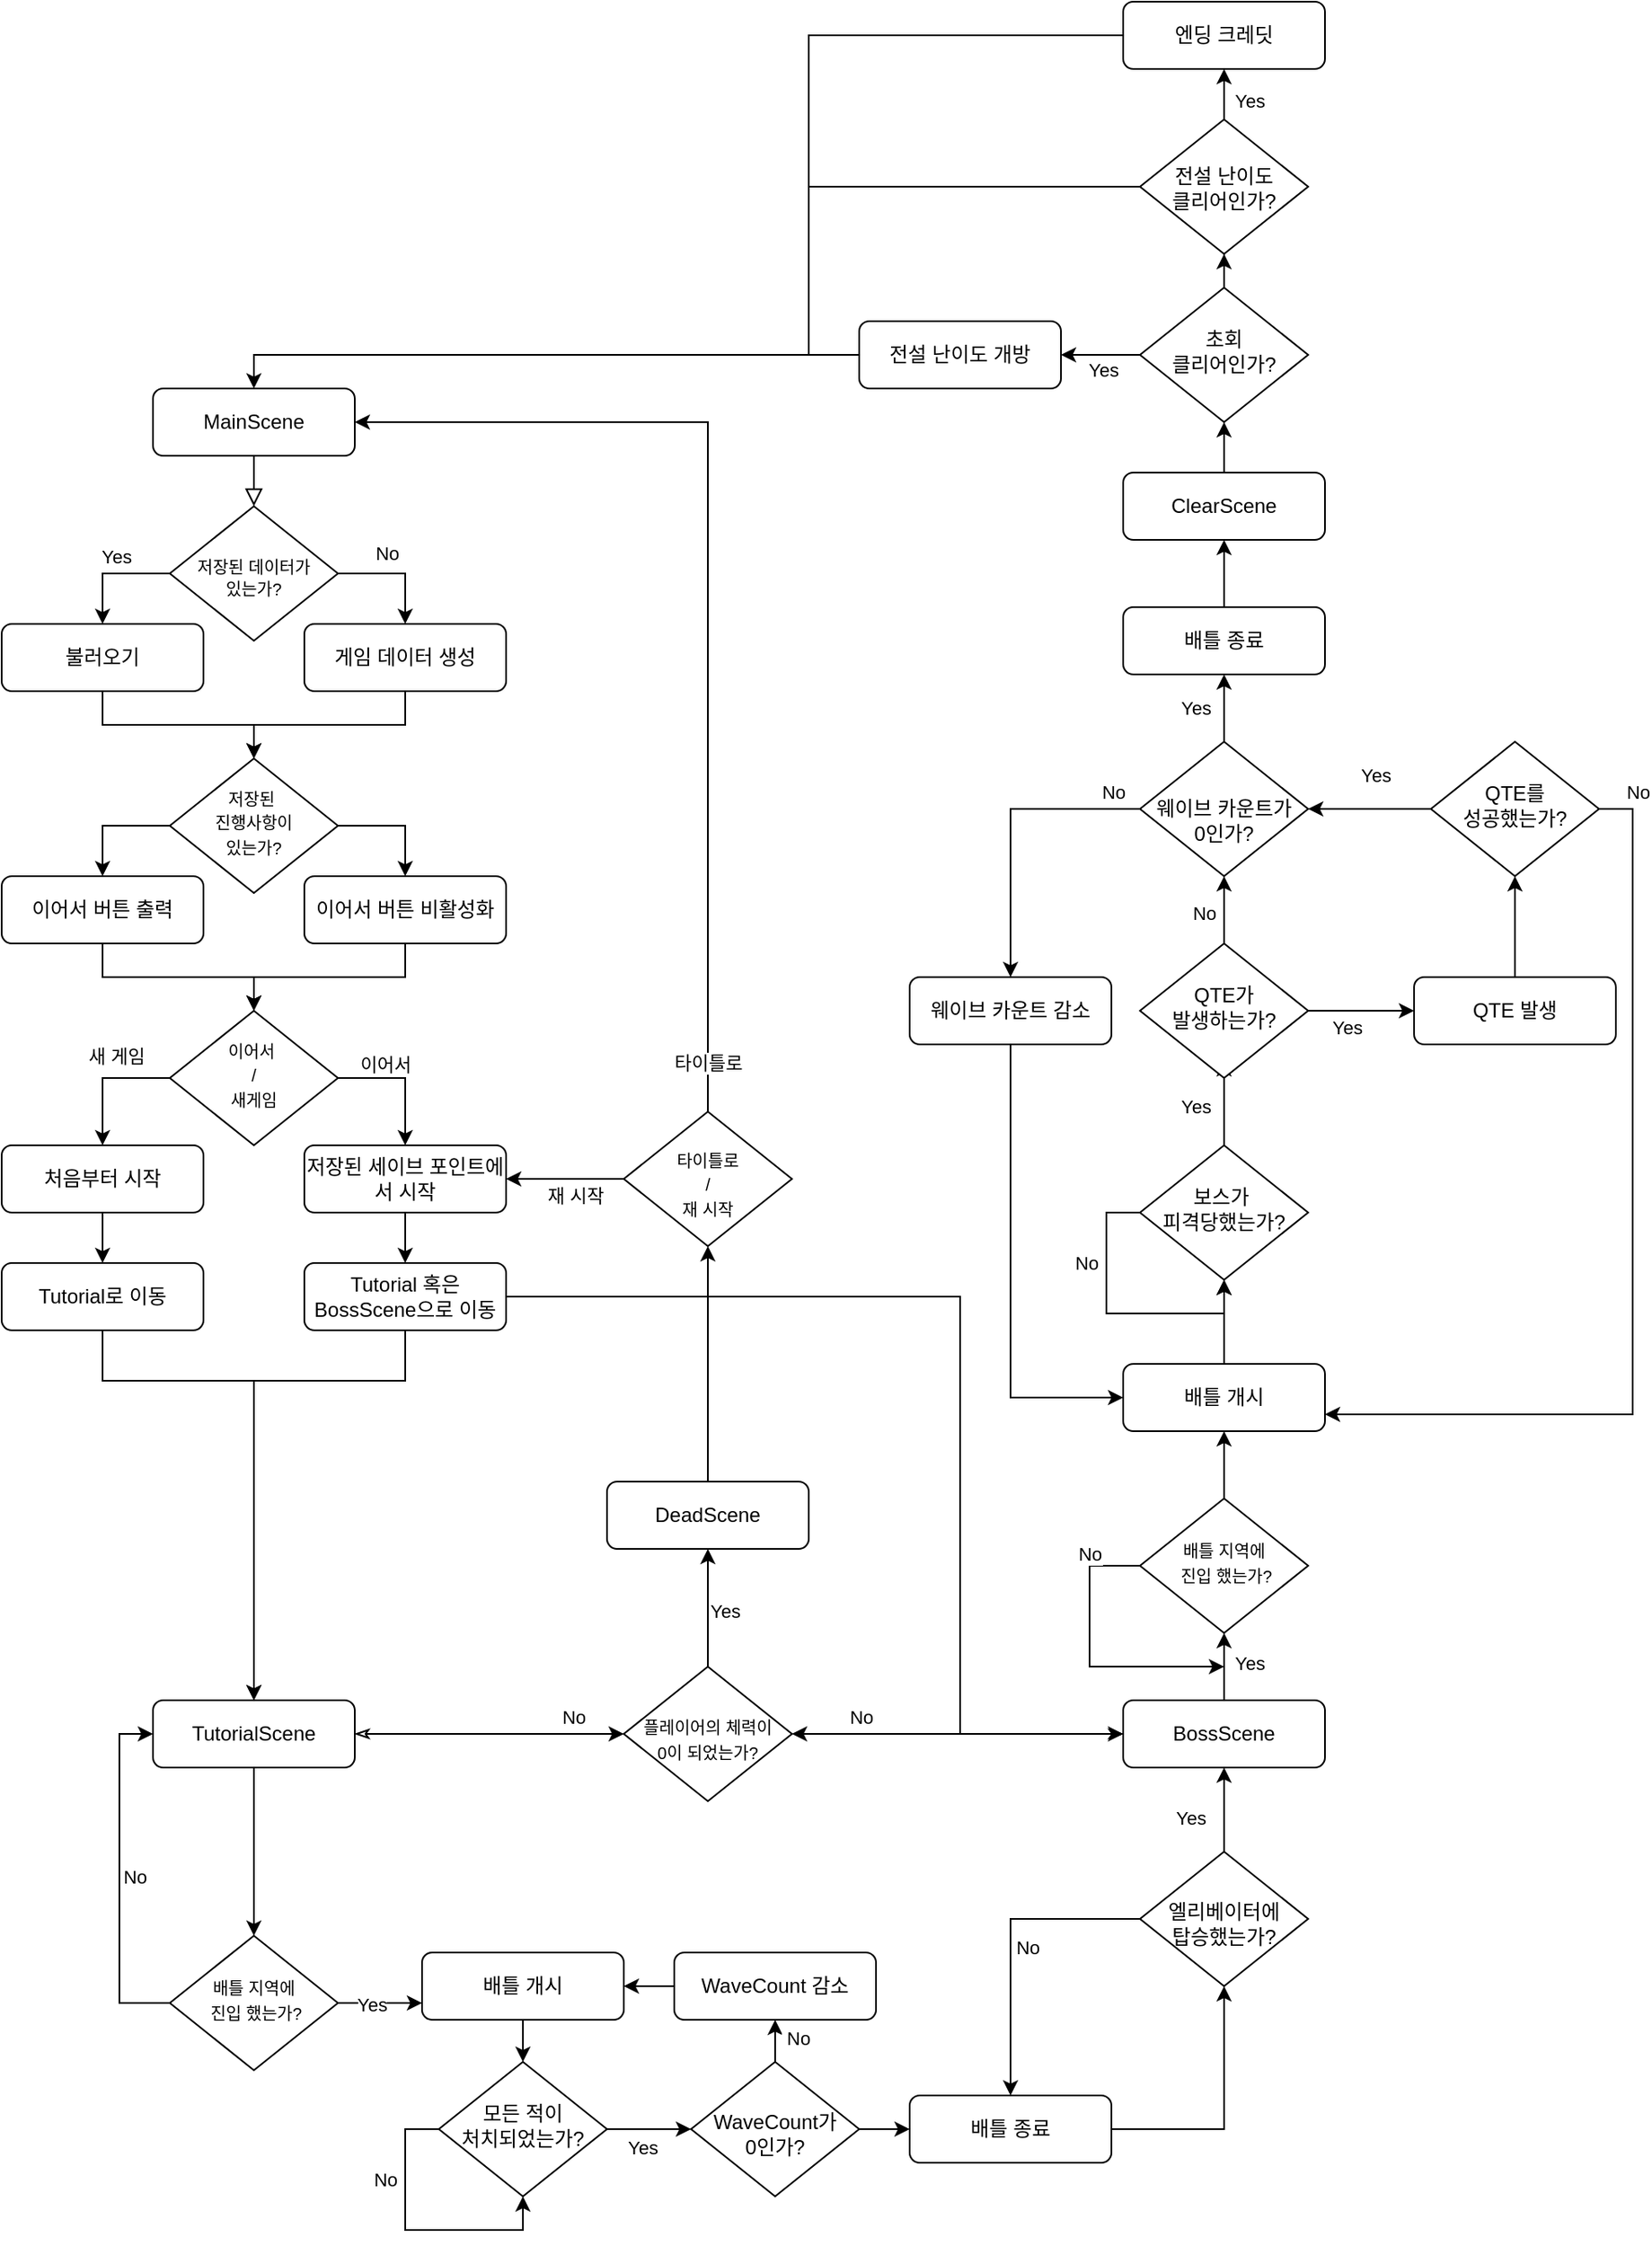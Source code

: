<mxfile version="24.3.0" type="github">
  <diagram id="C5RBs43oDa-KdzZeNtuy" name="Page-1">
    <mxGraphModel dx="1687" dy="2037" grid="1" gridSize="10" guides="1" tooltips="1" connect="1" arrows="1" fold="1" page="1" pageScale="1" pageWidth="827" pageHeight="1169" math="0" shadow="0">
      <root>
        <mxCell id="WIyWlLk6GJQsqaUBKTNV-0" />
        <mxCell id="WIyWlLk6GJQsqaUBKTNV-1" parent="WIyWlLk6GJQsqaUBKTNV-0" />
        <mxCell id="WIyWlLk6GJQsqaUBKTNV-2" value="" style="rounded=0;html=1;jettySize=auto;orthogonalLoop=1;fontSize=11;endArrow=block;endFill=0;endSize=8;strokeWidth=1;shadow=0;labelBackgroundColor=none;edgeStyle=orthogonalEdgeStyle;entryX=0.5;entryY=0;entryDx=0;entryDy=0;" parent="WIyWlLk6GJQsqaUBKTNV-1" source="WIyWlLk6GJQsqaUBKTNV-3" target="xOVSz6dbR93FTunpoiB2-1" edge="1">
          <mxGeometry relative="1" as="geometry">
            <mxPoint x="160" y="110" as="targetPoint" />
          </mxGeometry>
        </mxCell>
        <mxCell id="WIyWlLk6GJQsqaUBKTNV-3" value="MainScene" style="rounded=1;whiteSpace=wrap;html=1;fontSize=12;glass=0;strokeWidth=1;shadow=0;" parent="WIyWlLk6GJQsqaUBKTNV-1" vertex="1">
          <mxGeometry x="100" y="60" width="120" height="40" as="geometry" />
        </mxCell>
        <mxCell id="xOVSz6dbR93FTunpoiB2-5" style="edgeStyle=orthogonalEdgeStyle;rounded=0;orthogonalLoop=1;jettySize=auto;html=1;exitX=0;exitY=0.5;exitDx=0;exitDy=0;entryX=0.5;entryY=0;entryDx=0;entryDy=0;" edge="1" parent="WIyWlLk6GJQsqaUBKTNV-1" source="xOVSz6dbR93FTunpoiB2-1" target="xOVSz6dbR93FTunpoiB2-4">
          <mxGeometry relative="1" as="geometry" />
        </mxCell>
        <mxCell id="xOVSz6dbR93FTunpoiB2-8" value="Yes" style="edgeLabel;html=1;align=center;verticalAlign=middle;resizable=0;points=[];" vertex="1" connectable="0" parent="xOVSz6dbR93FTunpoiB2-5">
          <mxGeometry x="-0.178" y="-3" relative="1" as="geometry">
            <mxPoint x="-3" y="-7" as="offset" />
          </mxGeometry>
        </mxCell>
        <mxCell id="xOVSz6dbR93FTunpoiB2-6" style="edgeStyle=orthogonalEdgeStyle;rounded=0;orthogonalLoop=1;jettySize=auto;html=1;exitX=1;exitY=0.5;exitDx=0;exitDy=0;entryX=0.5;entryY=0;entryDx=0;entryDy=0;" edge="1" parent="WIyWlLk6GJQsqaUBKTNV-1" source="xOVSz6dbR93FTunpoiB2-1" target="xOVSz6dbR93FTunpoiB2-3">
          <mxGeometry relative="1" as="geometry" />
        </mxCell>
        <mxCell id="xOVSz6dbR93FTunpoiB2-7" value="No" style="edgeLabel;html=1;align=center;verticalAlign=middle;resizable=0;points=[];" vertex="1" connectable="0" parent="xOVSz6dbR93FTunpoiB2-6">
          <mxGeometry x="-0.111" y="2" relative="1" as="geometry">
            <mxPoint x="-2" y="-10" as="offset" />
          </mxGeometry>
        </mxCell>
        <mxCell id="xOVSz6dbR93FTunpoiB2-1" value="&lt;font style=&quot;font-size: 10px;&quot;&gt;저장된 데이터가&lt;/font&gt;&lt;div style=&quot;font-size: 10px;&quot;&gt;&lt;font style=&quot;font-size: 10px;&quot;&gt;있는가?&lt;/font&gt;&lt;/div&gt;" style="rhombus;whiteSpace=wrap;html=1;shadow=0;fontFamily=Helvetica;fontSize=12;align=center;strokeWidth=1;spacing=6;spacingTop=4;verticalAlign=middle;horizontal=1;labelPosition=center;verticalLabelPosition=middle;" vertex="1" parent="WIyWlLk6GJQsqaUBKTNV-1">
          <mxGeometry x="110" y="130" width="100" height="80" as="geometry" />
        </mxCell>
        <mxCell id="xOVSz6dbR93FTunpoiB2-11" style="edgeStyle=orthogonalEdgeStyle;rounded=0;orthogonalLoop=1;jettySize=auto;html=1;exitX=0.5;exitY=1;exitDx=0;exitDy=0;entryX=0.5;entryY=0;entryDx=0;entryDy=0;" edge="1" parent="WIyWlLk6GJQsqaUBKTNV-1" source="xOVSz6dbR93FTunpoiB2-3" target="xOVSz6dbR93FTunpoiB2-9">
          <mxGeometry relative="1" as="geometry" />
        </mxCell>
        <mxCell id="xOVSz6dbR93FTunpoiB2-3" value="게임 데이터 생성" style="rounded=1;whiteSpace=wrap;html=1;fontSize=12;glass=0;strokeWidth=1;shadow=0;" vertex="1" parent="WIyWlLk6GJQsqaUBKTNV-1">
          <mxGeometry x="190" y="200" width="120" height="40" as="geometry" />
        </mxCell>
        <mxCell id="xOVSz6dbR93FTunpoiB2-4" value="불러오기" style="rounded=1;whiteSpace=wrap;html=1;fontSize=12;glass=0;strokeWidth=1;shadow=0;" vertex="1" parent="WIyWlLk6GJQsqaUBKTNV-1">
          <mxGeometry x="10" y="200" width="120" height="40" as="geometry" />
        </mxCell>
        <mxCell id="xOVSz6dbR93FTunpoiB2-14" style="edgeStyle=orthogonalEdgeStyle;rounded=0;orthogonalLoop=1;jettySize=auto;html=1;exitX=0;exitY=0.5;exitDx=0;exitDy=0;entryX=0.5;entryY=0;entryDx=0;entryDy=0;" edge="1" parent="WIyWlLk6GJQsqaUBKTNV-1" source="xOVSz6dbR93FTunpoiB2-9" target="xOVSz6dbR93FTunpoiB2-13">
          <mxGeometry relative="1" as="geometry" />
        </mxCell>
        <mxCell id="xOVSz6dbR93FTunpoiB2-15" style="edgeStyle=orthogonalEdgeStyle;rounded=0;orthogonalLoop=1;jettySize=auto;html=1;exitX=1;exitY=0.5;exitDx=0;exitDy=0;" edge="1" parent="WIyWlLk6GJQsqaUBKTNV-1" source="xOVSz6dbR93FTunpoiB2-9" target="xOVSz6dbR93FTunpoiB2-12">
          <mxGeometry relative="1" as="geometry" />
        </mxCell>
        <mxCell id="xOVSz6dbR93FTunpoiB2-9" value="&lt;span style=&quot;font-size: 10px;&quot;&gt;저장된&amp;nbsp;&lt;/span&gt;&lt;div&gt;&lt;span style=&quot;font-size: 10px;&quot;&gt;진행사항이&lt;/span&gt;&lt;div&gt;&lt;span style=&quot;font-size: 10px;&quot;&gt;있는가?&lt;/span&gt;&lt;/div&gt;&lt;/div&gt;" style="rhombus;whiteSpace=wrap;html=1;shadow=0;fontFamily=Helvetica;fontSize=12;align=center;strokeWidth=1;spacing=6;spacingTop=-4;verticalAlign=middle;horizontal=1;labelPosition=center;verticalLabelPosition=middle;" vertex="1" parent="WIyWlLk6GJQsqaUBKTNV-1">
          <mxGeometry x="110" y="280" width="100" height="80" as="geometry" />
        </mxCell>
        <mxCell id="xOVSz6dbR93FTunpoiB2-10" style="edgeStyle=orthogonalEdgeStyle;rounded=0;orthogonalLoop=1;jettySize=auto;html=1;exitX=0.5;exitY=1;exitDx=0;exitDy=0;entryX=0.5;entryY=0;entryDx=0;entryDy=0;" edge="1" parent="WIyWlLk6GJQsqaUBKTNV-1" source="xOVSz6dbR93FTunpoiB2-4" target="xOVSz6dbR93FTunpoiB2-9">
          <mxGeometry relative="1" as="geometry" />
        </mxCell>
        <mxCell id="xOVSz6dbR93FTunpoiB2-58" style="edgeStyle=orthogonalEdgeStyle;rounded=0;orthogonalLoop=1;jettySize=auto;html=1;" edge="1" parent="WIyWlLk6GJQsqaUBKTNV-1" source="xOVSz6dbR93FTunpoiB2-12" target="xOVSz6dbR93FTunpoiB2-17">
          <mxGeometry relative="1" as="geometry" />
        </mxCell>
        <mxCell id="xOVSz6dbR93FTunpoiB2-12" value="이어서 버튼 비활성화" style="rounded=1;whiteSpace=wrap;html=1;fontSize=12;glass=0;strokeWidth=1;shadow=0;" vertex="1" parent="WIyWlLk6GJQsqaUBKTNV-1">
          <mxGeometry x="190" y="350" width="120" height="40" as="geometry" />
        </mxCell>
        <mxCell id="xOVSz6dbR93FTunpoiB2-59" style="edgeStyle=orthogonalEdgeStyle;rounded=0;orthogonalLoop=1;jettySize=auto;html=1;entryX=0.5;entryY=0;entryDx=0;entryDy=0;" edge="1" parent="WIyWlLk6GJQsqaUBKTNV-1" source="xOVSz6dbR93FTunpoiB2-13" target="xOVSz6dbR93FTunpoiB2-17">
          <mxGeometry relative="1" as="geometry" />
        </mxCell>
        <mxCell id="xOVSz6dbR93FTunpoiB2-13" value="이어서 버튼 출력" style="rounded=1;whiteSpace=wrap;html=1;fontSize=12;glass=0;strokeWidth=1;shadow=0;" vertex="1" parent="WIyWlLk6GJQsqaUBKTNV-1">
          <mxGeometry x="10" y="350" width="120" height="40" as="geometry" />
        </mxCell>
        <mxCell id="xOVSz6dbR93FTunpoiB2-22" style="edgeStyle=orthogonalEdgeStyle;rounded=0;orthogonalLoop=1;jettySize=auto;html=1;exitX=0;exitY=0.5;exitDx=0;exitDy=0;" edge="1" parent="WIyWlLk6GJQsqaUBKTNV-1" source="xOVSz6dbR93FTunpoiB2-17" target="xOVSz6dbR93FTunpoiB2-20">
          <mxGeometry relative="1" as="geometry" />
        </mxCell>
        <mxCell id="xOVSz6dbR93FTunpoiB2-25" value="새 게임" style="edgeLabel;html=1;align=center;verticalAlign=middle;resizable=0;points=[];" vertex="1" connectable="0" parent="xOVSz6dbR93FTunpoiB2-22">
          <mxGeometry x="-0.2" y="1" relative="1" as="geometry">
            <mxPoint y="-14" as="offset" />
          </mxGeometry>
        </mxCell>
        <mxCell id="xOVSz6dbR93FTunpoiB2-23" style="edgeStyle=orthogonalEdgeStyle;rounded=0;orthogonalLoop=1;jettySize=auto;html=1;exitX=1;exitY=0.5;exitDx=0;exitDy=0;" edge="1" parent="WIyWlLk6GJQsqaUBKTNV-1" source="xOVSz6dbR93FTunpoiB2-17" target="xOVSz6dbR93FTunpoiB2-21">
          <mxGeometry relative="1" as="geometry" />
        </mxCell>
        <mxCell id="xOVSz6dbR93FTunpoiB2-24" value="이어서" style="edgeLabel;html=1;align=center;verticalAlign=middle;resizable=0;points=[];" vertex="1" connectable="0" parent="xOVSz6dbR93FTunpoiB2-23">
          <mxGeometry x="-0.322" relative="1" as="geometry">
            <mxPoint x="1" y="-8" as="offset" />
          </mxGeometry>
        </mxCell>
        <mxCell id="xOVSz6dbR93FTunpoiB2-17" value="&lt;span style=&quot;font-size: 10px;&quot;&gt;이어서&amp;nbsp;&lt;/span&gt;&lt;div&gt;&lt;span style=&quot;font-size: 10px;&quot;&gt;/&lt;/span&gt;&lt;/div&gt;&lt;div&gt;&lt;span style=&quot;font-size: 10px;&quot;&gt;새게임&lt;/span&gt;&lt;/div&gt;" style="rhombus;whiteSpace=wrap;html=1;shadow=0;fontFamily=Helvetica;fontSize=12;align=center;strokeWidth=1;spacing=6;spacingTop=-4;verticalAlign=middle;horizontal=1;labelPosition=center;verticalLabelPosition=middle;" vertex="1" parent="WIyWlLk6GJQsqaUBKTNV-1">
          <mxGeometry x="110" y="430" width="100" height="80" as="geometry" />
        </mxCell>
        <mxCell id="xOVSz6dbR93FTunpoiB2-31" style="edgeStyle=orthogonalEdgeStyle;rounded=0;orthogonalLoop=1;jettySize=auto;html=1;" edge="1" parent="WIyWlLk6GJQsqaUBKTNV-1" source="xOVSz6dbR93FTunpoiB2-20" target="xOVSz6dbR93FTunpoiB2-30">
          <mxGeometry relative="1" as="geometry" />
        </mxCell>
        <mxCell id="xOVSz6dbR93FTunpoiB2-20" value="처음부터 시작" style="rounded=1;whiteSpace=wrap;html=1;fontSize=12;glass=0;strokeWidth=1;shadow=0;" vertex="1" parent="WIyWlLk6GJQsqaUBKTNV-1">
          <mxGeometry x="10" y="510" width="120" height="40" as="geometry" />
        </mxCell>
        <mxCell id="xOVSz6dbR93FTunpoiB2-29" style="edgeStyle=orthogonalEdgeStyle;rounded=0;orthogonalLoop=1;jettySize=auto;html=1;exitX=0.5;exitY=1;exitDx=0;exitDy=0;entryX=0.5;entryY=0;entryDx=0;entryDy=0;" edge="1" parent="WIyWlLk6GJQsqaUBKTNV-1" source="xOVSz6dbR93FTunpoiB2-21" target="xOVSz6dbR93FTunpoiB2-28">
          <mxGeometry relative="1" as="geometry" />
        </mxCell>
        <mxCell id="xOVSz6dbR93FTunpoiB2-21" value="저장된 세이브 포인트에서 시작" style="rounded=1;whiteSpace=wrap;html=1;fontSize=12;glass=0;strokeWidth=1;shadow=0;" vertex="1" parent="WIyWlLk6GJQsqaUBKTNV-1">
          <mxGeometry x="190" y="510" width="120" height="40" as="geometry" />
        </mxCell>
        <mxCell id="xOVSz6dbR93FTunpoiB2-35" style="edgeStyle=orthogonalEdgeStyle;rounded=0;orthogonalLoop=1;jettySize=auto;html=1;" edge="1" parent="WIyWlLk6GJQsqaUBKTNV-1" source="xOVSz6dbR93FTunpoiB2-26" target="xOVSz6dbR93FTunpoiB2-34">
          <mxGeometry relative="1" as="geometry" />
        </mxCell>
        <mxCell id="xOVSz6dbR93FTunpoiB2-163" style="edgeStyle=orthogonalEdgeStyle;rounded=0;orthogonalLoop=1;jettySize=auto;html=1;entryX=0;entryY=0.5;entryDx=0;entryDy=0;startArrow=classicThin;startFill=0;" edge="1" parent="WIyWlLk6GJQsqaUBKTNV-1" source="xOVSz6dbR93FTunpoiB2-26" target="xOVSz6dbR93FTunpoiB2-62">
          <mxGeometry relative="1" as="geometry" />
        </mxCell>
        <mxCell id="xOVSz6dbR93FTunpoiB2-26" value="TutorialScene" style="rounded=1;whiteSpace=wrap;html=1;fontSize=12;glass=0;strokeWidth=1;shadow=0;" vertex="1" parent="WIyWlLk6GJQsqaUBKTNV-1">
          <mxGeometry x="100" y="840" width="120" height="40" as="geometry" />
        </mxCell>
        <mxCell id="xOVSz6dbR93FTunpoiB2-37" style="edgeStyle=orthogonalEdgeStyle;rounded=0;orthogonalLoop=1;jettySize=auto;html=1;" edge="1" parent="WIyWlLk6GJQsqaUBKTNV-1" source="xOVSz6dbR93FTunpoiB2-28" target="xOVSz6dbR93FTunpoiB2-26">
          <mxGeometry relative="1" as="geometry">
            <Array as="points">
              <mxPoint x="250" y="650" />
              <mxPoint x="160" y="650" />
            </Array>
          </mxGeometry>
        </mxCell>
        <mxCell id="xOVSz6dbR93FTunpoiB2-166" style="edgeStyle=orthogonalEdgeStyle;rounded=0;orthogonalLoop=1;jettySize=auto;html=1;entryX=0;entryY=0.5;entryDx=0;entryDy=0;" edge="1" parent="WIyWlLk6GJQsqaUBKTNV-1" source="xOVSz6dbR93FTunpoiB2-28" target="xOVSz6dbR93FTunpoiB2-81">
          <mxGeometry relative="1" as="geometry">
            <Array as="points">
              <mxPoint x="580" y="600" />
              <mxPoint x="580" y="860" />
            </Array>
          </mxGeometry>
        </mxCell>
        <mxCell id="xOVSz6dbR93FTunpoiB2-28" value="Tutorial 혹은&lt;div&gt;BossScene으로 이동&lt;/div&gt;" style="rounded=1;whiteSpace=wrap;html=1;fontSize=12;glass=0;strokeWidth=1;shadow=0;" vertex="1" parent="WIyWlLk6GJQsqaUBKTNV-1">
          <mxGeometry x="190" y="580" width="120" height="40" as="geometry" />
        </mxCell>
        <mxCell id="xOVSz6dbR93FTunpoiB2-30" value="Tutorial로 이동" style="rounded=1;whiteSpace=wrap;html=1;fontSize=12;glass=0;strokeWidth=1;shadow=0;" vertex="1" parent="WIyWlLk6GJQsqaUBKTNV-1">
          <mxGeometry x="10" y="580" width="120" height="40" as="geometry" />
        </mxCell>
        <mxCell id="xOVSz6dbR93FTunpoiB2-39" style="edgeStyle=orthogonalEdgeStyle;rounded=0;orthogonalLoop=1;jettySize=auto;html=1;entryX=0;entryY=0.75;entryDx=0;entryDy=0;exitX=1;exitY=0.5;exitDx=0;exitDy=0;" edge="1" parent="WIyWlLk6GJQsqaUBKTNV-1" source="xOVSz6dbR93FTunpoiB2-34" target="xOVSz6dbR93FTunpoiB2-38">
          <mxGeometry relative="1" as="geometry">
            <mxPoint x="80" y="970" as="sourcePoint" />
            <mxPoint x="180" y="1090" as="targetPoint" />
          </mxGeometry>
        </mxCell>
        <mxCell id="xOVSz6dbR93FTunpoiB2-43" value="Yes" style="edgeLabel;html=1;align=center;verticalAlign=middle;resizable=0;points=[];" vertex="1" connectable="0" parent="xOVSz6dbR93FTunpoiB2-39">
          <mxGeometry x="-0.48" y="3" relative="1" as="geometry">
            <mxPoint x="7" y="4" as="offset" />
          </mxGeometry>
        </mxCell>
        <mxCell id="xOVSz6dbR93FTunpoiB2-41" style="edgeStyle=orthogonalEdgeStyle;rounded=0;orthogonalLoop=1;jettySize=auto;html=1;exitX=0;exitY=0.5;exitDx=0;exitDy=0;entryX=0;entryY=0.5;entryDx=0;entryDy=0;" edge="1" parent="WIyWlLk6GJQsqaUBKTNV-1" source="xOVSz6dbR93FTunpoiB2-34" target="xOVSz6dbR93FTunpoiB2-26">
          <mxGeometry relative="1" as="geometry">
            <mxPoint x="79.96" y="1010" as="sourcePoint" />
            <mxPoint x="89.96" y="770" as="targetPoint" />
          </mxGeometry>
        </mxCell>
        <mxCell id="xOVSz6dbR93FTunpoiB2-42" value="No" style="edgeLabel;html=1;align=center;verticalAlign=middle;resizable=0;points=[];" vertex="1" connectable="0" parent="xOVSz6dbR93FTunpoiB2-41">
          <mxGeometry y="-2" relative="1" as="geometry">
            <mxPoint x="7" as="offset" />
          </mxGeometry>
        </mxCell>
        <mxCell id="xOVSz6dbR93FTunpoiB2-34" value="&lt;span style=&quot;font-size: 10px;&quot;&gt;배틀 지역에&lt;/span&gt;&lt;div&gt;&lt;span style=&quot;font-size: 10px;&quot;&gt;&amp;nbsp;진입 했는가?&lt;/span&gt;&lt;/div&gt;" style="rhombus;whiteSpace=wrap;html=1;shadow=0;fontFamily=Helvetica;fontSize=12;align=center;strokeWidth=1;spacing=6;spacingTop=-4;verticalAlign=middle;horizontal=1;labelPosition=center;verticalLabelPosition=middle;" vertex="1" parent="WIyWlLk6GJQsqaUBKTNV-1">
          <mxGeometry x="110" y="980" width="100" height="80" as="geometry" />
        </mxCell>
        <mxCell id="xOVSz6dbR93FTunpoiB2-36" style="edgeStyle=orthogonalEdgeStyle;rounded=0;orthogonalLoop=1;jettySize=auto;html=1;entryX=0.5;entryY=0;entryDx=0;entryDy=0;" edge="1" parent="WIyWlLk6GJQsqaUBKTNV-1" source="xOVSz6dbR93FTunpoiB2-30" target="xOVSz6dbR93FTunpoiB2-26">
          <mxGeometry relative="1" as="geometry">
            <Array as="points">
              <mxPoint x="70" y="650" />
              <mxPoint x="160" y="650" />
            </Array>
          </mxGeometry>
        </mxCell>
        <mxCell id="xOVSz6dbR93FTunpoiB2-45" style="edgeStyle=orthogonalEdgeStyle;rounded=0;orthogonalLoop=1;jettySize=auto;html=1;" edge="1" parent="WIyWlLk6GJQsqaUBKTNV-1" source="xOVSz6dbR93FTunpoiB2-38" target="xOVSz6dbR93FTunpoiB2-44">
          <mxGeometry relative="1" as="geometry" />
        </mxCell>
        <mxCell id="xOVSz6dbR93FTunpoiB2-38" value="배틀 개시" style="rounded=1;whiteSpace=wrap;html=1;fontSize=12;glass=0;strokeWidth=1;shadow=0;" vertex="1" parent="WIyWlLk6GJQsqaUBKTNV-1">
          <mxGeometry x="260" y="990" width="120" height="40" as="geometry" />
        </mxCell>
        <mxCell id="xOVSz6dbR93FTunpoiB2-52" style="edgeStyle=orthogonalEdgeStyle;rounded=0;orthogonalLoop=1;jettySize=auto;html=1;exitX=1;exitY=0.5;exitDx=0;exitDy=0;entryX=0;entryY=0.5;entryDx=0;entryDy=0;" edge="1" parent="WIyWlLk6GJQsqaUBKTNV-1" source="xOVSz6dbR93FTunpoiB2-44" target="xOVSz6dbR93FTunpoiB2-51">
          <mxGeometry relative="1" as="geometry" />
        </mxCell>
        <mxCell id="xOVSz6dbR93FTunpoiB2-57" value="Yes" style="edgeLabel;html=1;align=center;verticalAlign=middle;resizable=0;points=[];" vertex="1" connectable="0" parent="xOVSz6dbR93FTunpoiB2-52">
          <mxGeometry x="0.44" y="2" relative="1" as="geometry">
            <mxPoint x="-15" y="13" as="offset" />
          </mxGeometry>
        </mxCell>
        <mxCell id="xOVSz6dbR93FTunpoiB2-44" value="모든 적이&lt;div&gt;처치되었는가?&lt;/div&gt;" style="rhombus;whiteSpace=wrap;html=1;shadow=0;fontFamily=Helvetica;fontSize=12;align=center;strokeWidth=1;spacing=6;spacingTop=-4;verticalAlign=middle;horizontal=1;labelPosition=center;verticalLabelPosition=middle;" vertex="1" parent="WIyWlLk6GJQsqaUBKTNV-1">
          <mxGeometry x="270" y="1055" width="100" height="80" as="geometry" />
        </mxCell>
        <mxCell id="xOVSz6dbR93FTunpoiB2-49" style="edgeStyle=orthogonalEdgeStyle;rounded=0;orthogonalLoop=1;jettySize=auto;html=1;exitX=0;exitY=0.5;exitDx=0;exitDy=0;" edge="1" parent="WIyWlLk6GJQsqaUBKTNV-1" source="xOVSz6dbR93FTunpoiB2-44" target="xOVSz6dbR93FTunpoiB2-44">
          <mxGeometry relative="1" as="geometry" />
        </mxCell>
        <mxCell id="xOVSz6dbR93FTunpoiB2-50" value="No" style="edgeLabel;html=1;align=center;verticalAlign=middle;resizable=0;points=[];" vertex="1" connectable="0" parent="xOVSz6dbR93FTunpoiB2-49">
          <mxGeometry x="-0.329" y="1" relative="1" as="geometry">
            <mxPoint x="-13" y="-7" as="offset" />
          </mxGeometry>
        </mxCell>
        <mxCell id="xOVSz6dbR93FTunpoiB2-53" style="edgeStyle=orthogonalEdgeStyle;rounded=0;orthogonalLoop=1;jettySize=auto;html=1;exitX=0.5;exitY=0;exitDx=0;exitDy=0;entryX=0.5;entryY=1;entryDx=0;entryDy=0;" edge="1" parent="WIyWlLk6GJQsqaUBKTNV-1" source="xOVSz6dbR93FTunpoiB2-51" target="xOVSz6dbR93FTunpoiB2-55">
          <mxGeometry relative="1" as="geometry" />
        </mxCell>
        <mxCell id="xOVSz6dbR93FTunpoiB2-54" value="&amp;nbsp;No" style="edgeLabel;html=1;align=center;verticalAlign=middle;resizable=0;points=[];" vertex="1" connectable="0" parent="xOVSz6dbR93FTunpoiB2-53">
          <mxGeometry x="-0.217" y="-4" relative="1" as="geometry">
            <mxPoint x="8" y="-4" as="offset" />
          </mxGeometry>
        </mxCell>
        <mxCell id="xOVSz6dbR93FTunpoiB2-61" style="edgeStyle=orthogonalEdgeStyle;rounded=0;orthogonalLoop=1;jettySize=auto;html=1;exitX=1;exitY=0.5;exitDx=0;exitDy=0;" edge="1" parent="WIyWlLk6GJQsqaUBKTNV-1" source="xOVSz6dbR93FTunpoiB2-51" target="xOVSz6dbR93FTunpoiB2-60">
          <mxGeometry relative="1" as="geometry" />
        </mxCell>
        <mxCell id="xOVSz6dbR93FTunpoiB2-51" value="WaveCount가&lt;div&gt;0인가?&lt;/div&gt;" style="rhombus;whiteSpace=wrap;html=1;shadow=0;fontFamily=Helvetica;fontSize=12;align=center;strokeWidth=1;spacing=6;spacingTop=6;verticalAlign=middle;horizontal=1;labelPosition=center;verticalLabelPosition=middle;" vertex="1" parent="WIyWlLk6GJQsqaUBKTNV-1">
          <mxGeometry x="420" y="1055" width="100" height="80" as="geometry" />
        </mxCell>
        <mxCell id="xOVSz6dbR93FTunpoiB2-56" style="edgeStyle=orthogonalEdgeStyle;rounded=0;orthogonalLoop=1;jettySize=auto;html=1;exitX=0;exitY=0.5;exitDx=0;exitDy=0;entryX=1;entryY=0.5;entryDx=0;entryDy=0;" edge="1" parent="WIyWlLk6GJQsqaUBKTNV-1" source="xOVSz6dbR93FTunpoiB2-55" target="xOVSz6dbR93FTunpoiB2-38">
          <mxGeometry relative="1" as="geometry" />
        </mxCell>
        <mxCell id="xOVSz6dbR93FTunpoiB2-55" value="WaveCount 감소" style="rounded=1;whiteSpace=wrap;html=1;fontSize=12;glass=0;strokeWidth=1;shadow=0;" vertex="1" parent="WIyWlLk6GJQsqaUBKTNV-1">
          <mxGeometry x="410" y="990" width="120" height="40" as="geometry" />
        </mxCell>
        <mxCell id="xOVSz6dbR93FTunpoiB2-80" style="edgeStyle=orthogonalEdgeStyle;rounded=0;orthogonalLoop=1;jettySize=auto;html=1;entryX=0.5;entryY=1;entryDx=0;entryDy=0;" edge="1" parent="WIyWlLk6GJQsqaUBKTNV-1" source="xOVSz6dbR93FTunpoiB2-82" target="xOVSz6dbR93FTunpoiB2-81">
          <mxGeometry relative="1" as="geometry">
            <mxPoint x="737" y="900" as="targetPoint" />
          </mxGeometry>
        </mxCell>
        <mxCell id="xOVSz6dbR93FTunpoiB2-86" value="Yes" style="edgeLabel;html=1;align=center;verticalAlign=middle;resizable=0;points=[];" vertex="1" connectable="0" parent="xOVSz6dbR93FTunpoiB2-80">
          <mxGeometry x="0.16" y="-3" relative="1" as="geometry">
            <mxPoint x="-23" y="9" as="offset" />
          </mxGeometry>
        </mxCell>
        <mxCell id="xOVSz6dbR93FTunpoiB2-60" value="배틀 종료" style="rounded=1;whiteSpace=wrap;html=1;fontSize=12;glass=0;strokeWidth=1;shadow=0;" vertex="1" parent="WIyWlLk6GJQsqaUBKTNV-1">
          <mxGeometry x="550" y="1075" width="120" height="40" as="geometry" />
        </mxCell>
        <mxCell id="xOVSz6dbR93FTunpoiB2-70" style="edgeStyle=orthogonalEdgeStyle;rounded=0;orthogonalLoop=1;jettySize=auto;html=1;" edge="1" parent="WIyWlLk6GJQsqaUBKTNV-1" source="xOVSz6dbR93FTunpoiB2-62" target="xOVSz6dbR93FTunpoiB2-67">
          <mxGeometry relative="1" as="geometry" />
        </mxCell>
        <mxCell id="xOVSz6dbR93FTunpoiB2-79" value="Yes" style="edgeLabel;html=1;align=center;verticalAlign=middle;resizable=0;points=[];" vertex="1" connectable="0" parent="xOVSz6dbR93FTunpoiB2-70">
          <mxGeometry x="0.36" y="-1" relative="1" as="geometry">
            <mxPoint x="9" y="14" as="offset" />
          </mxGeometry>
        </mxCell>
        <mxCell id="xOVSz6dbR93FTunpoiB2-62" value="&lt;span style=&quot;font-size: 10px;&quot;&gt;플레이어의 체력이&lt;/span&gt;&lt;div&gt;&lt;span style=&quot;font-size: 10px;&quot;&gt;0이 되었는가?&lt;/span&gt;&lt;/div&gt;" style="rhombus;whiteSpace=wrap;html=1;shadow=0;fontFamily=Helvetica;fontSize=12;align=center;strokeWidth=1;spacing=6;spacingTop=6;verticalAlign=middle;horizontal=1;labelPosition=center;verticalLabelPosition=middle;" vertex="1" parent="WIyWlLk6GJQsqaUBKTNV-1">
          <mxGeometry x="380" y="820" width="100" height="80" as="geometry" />
        </mxCell>
        <mxCell id="xOVSz6dbR93FTunpoiB2-73" style="edgeStyle=orthogonalEdgeStyle;rounded=0;orthogonalLoop=1;jettySize=auto;html=1;entryX=0.5;entryY=1;entryDx=0;entryDy=0;" edge="1" parent="WIyWlLk6GJQsqaUBKTNV-1" source="xOVSz6dbR93FTunpoiB2-67" target="xOVSz6dbR93FTunpoiB2-71">
          <mxGeometry relative="1" as="geometry" />
        </mxCell>
        <mxCell id="xOVSz6dbR93FTunpoiB2-67" value="DeadScene" style="rounded=1;whiteSpace=wrap;html=1;fontSize=12;glass=0;strokeWidth=1;shadow=0;" vertex="1" parent="WIyWlLk6GJQsqaUBKTNV-1">
          <mxGeometry x="370" y="710" width="120" height="40" as="geometry" />
        </mxCell>
        <mxCell id="xOVSz6dbR93FTunpoiB2-74" style="edgeStyle=orthogonalEdgeStyle;rounded=0;orthogonalLoop=1;jettySize=auto;html=1;entryX=1;entryY=0.5;entryDx=0;entryDy=0;" edge="1" parent="WIyWlLk6GJQsqaUBKTNV-1" source="xOVSz6dbR93FTunpoiB2-71" target="xOVSz6dbR93FTunpoiB2-21">
          <mxGeometry relative="1" as="geometry">
            <mxPoint x="380" y="526" as="targetPoint" />
          </mxGeometry>
        </mxCell>
        <mxCell id="xOVSz6dbR93FTunpoiB2-78" value="재 시작" style="edgeLabel;html=1;align=center;verticalAlign=middle;resizable=0;points=[];" vertex="1" connectable="0" parent="xOVSz6dbR93FTunpoiB2-74">
          <mxGeometry x="-0.673" relative="1" as="geometry">
            <mxPoint x="-18" y="10" as="offset" />
          </mxGeometry>
        </mxCell>
        <mxCell id="xOVSz6dbR93FTunpoiB2-75" style="edgeStyle=orthogonalEdgeStyle;rounded=0;orthogonalLoop=1;jettySize=auto;html=1;entryX=1;entryY=0.5;entryDx=0;entryDy=0;" edge="1" parent="WIyWlLk6GJQsqaUBKTNV-1" source="xOVSz6dbR93FTunpoiB2-71" target="WIyWlLk6GJQsqaUBKTNV-3">
          <mxGeometry relative="1" as="geometry">
            <Array as="points">
              <mxPoint x="430" y="80" />
            </Array>
          </mxGeometry>
        </mxCell>
        <mxCell id="xOVSz6dbR93FTunpoiB2-76" value="타이틀로" style="edgeLabel;html=1;align=center;verticalAlign=middle;resizable=0;points=[];" vertex="1" connectable="0" parent="xOVSz6dbR93FTunpoiB2-75">
          <mxGeometry x="-0.785" y="-3" relative="1" as="geometry">
            <mxPoint x="-3" y="37" as="offset" />
          </mxGeometry>
        </mxCell>
        <mxCell id="xOVSz6dbR93FTunpoiB2-71" value="&lt;span style=&quot;font-size: 10px;&quot;&gt;타이틀로&lt;/span&gt;&lt;div&gt;&lt;span style=&quot;font-size: 10px;&quot;&gt;/&lt;/span&gt;&lt;/div&gt;&lt;div&gt;&lt;span style=&quot;font-size: 10px;&quot;&gt;재 시작&lt;/span&gt;&lt;/div&gt;" style="rhombus;whiteSpace=wrap;html=1;shadow=0;fontFamily=Helvetica;fontSize=12;align=center;strokeWidth=1;spacing=6;spacingTop=6;verticalAlign=middle;horizontal=1;labelPosition=center;verticalLabelPosition=middle;" vertex="1" parent="WIyWlLk6GJQsqaUBKTNV-1">
          <mxGeometry x="380" y="490" width="100" height="80" as="geometry" />
        </mxCell>
        <mxCell id="xOVSz6dbR93FTunpoiB2-106" style="edgeStyle=orthogonalEdgeStyle;rounded=0;orthogonalLoop=1;jettySize=auto;html=1;entryX=0.5;entryY=1;entryDx=0;entryDy=0;" edge="1" parent="WIyWlLk6GJQsqaUBKTNV-1" source="xOVSz6dbR93FTunpoiB2-81" target="xOVSz6dbR93FTunpoiB2-89">
          <mxGeometry relative="1" as="geometry" />
        </mxCell>
        <mxCell id="xOVSz6dbR93FTunpoiB2-107" value="Yes" style="edgeLabel;html=1;align=center;verticalAlign=middle;resizable=0;points=[];" vertex="1" connectable="0" parent="xOVSz6dbR93FTunpoiB2-106">
          <mxGeometry x="0.1" relative="1" as="geometry">
            <mxPoint x="15" as="offset" />
          </mxGeometry>
        </mxCell>
        <mxCell id="xOVSz6dbR93FTunpoiB2-162" style="edgeStyle=orthogonalEdgeStyle;rounded=0;orthogonalLoop=1;jettySize=auto;html=1;entryX=1;entryY=0.5;entryDx=0;entryDy=0;startArrow=classicThin;startFill=0;" edge="1" parent="WIyWlLk6GJQsqaUBKTNV-1" source="xOVSz6dbR93FTunpoiB2-81" target="xOVSz6dbR93FTunpoiB2-62">
          <mxGeometry relative="1" as="geometry" />
        </mxCell>
        <mxCell id="xOVSz6dbR93FTunpoiB2-164" value="No" style="edgeLabel;html=1;align=center;verticalAlign=middle;resizable=0;points=[];" vertex="1" connectable="0" parent="xOVSz6dbR93FTunpoiB2-162">
          <mxGeometry x="0.073" relative="1" as="geometry">
            <mxPoint x="-51" y="-10" as="offset" />
          </mxGeometry>
        </mxCell>
        <mxCell id="xOVSz6dbR93FTunpoiB2-81" value="BossScene" style="rounded=1;whiteSpace=wrap;html=1;fontSize=12;glass=0;strokeWidth=1;shadow=0;" vertex="1" parent="WIyWlLk6GJQsqaUBKTNV-1">
          <mxGeometry x="677" y="840" width="120" height="40" as="geometry" />
        </mxCell>
        <mxCell id="xOVSz6dbR93FTunpoiB2-83" value="" style="edgeStyle=orthogonalEdgeStyle;rounded=0;orthogonalLoop=1;jettySize=auto;html=1;entryX=0.5;entryY=1;entryDx=0;entryDy=0;" edge="1" parent="WIyWlLk6GJQsqaUBKTNV-1" source="xOVSz6dbR93FTunpoiB2-60" target="xOVSz6dbR93FTunpoiB2-82">
          <mxGeometry relative="1" as="geometry">
            <mxPoint x="610" y="880" as="targetPoint" />
            <mxPoint x="610" y="1075" as="sourcePoint" />
          </mxGeometry>
        </mxCell>
        <mxCell id="xOVSz6dbR93FTunpoiB2-84" style="edgeStyle=orthogonalEdgeStyle;rounded=0;orthogonalLoop=1;jettySize=auto;html=1;entryX=0.5;entryY=0;entryDx=0;entryDy=0;" edge="1" parent="WIyWlLk6GJQsqaUBKTNV-1" source="xOVSz6dbR93FTunpoiB2-82" target="xOVSz6dbR93FTunpoiB2-60">
          <mxGeometry relative="1" as="geometry">
            <Array as="points">
              <mxPoint x="610" y="970" />
            </Array>
          </mxGeometry>
        </mxCell>
        <mxCell id="xOVSz6dbR93FTunpoiB2-85" value="No" style="edgeLabel;html=1;align=center;verticalAlign=middle;resizable=0;points=[];" vertex="1" connectable="0" parent="xOVSz6dbR93FTunpoiB2-84">
          <mxGeometry x="0.166" y="3" relative="1" as="geometry">
            <mxPoint x="7" y="-12" as="offset" />
          </mxGeometry>
        </mxCell>
        <mxCell id="xOVSz6dbR93FTunpoiB2-82" value="엘리베이터에&lt;div&gt;탑승했는가?&lt;/div&gt;" style="rhombus;whiteSpace=wrap;html=1;shadow=0;fontFamily=Helvetica;fontSize=12;align=center;strokeWidth=1;spacing=6;spacingTop=6;verticalAlign=middle;horizontal=1;labelPosition=center;verticalLabelPosition=middle;" vertex="1" parent="WIyWlLk6GJQsqaUBKTNV-1">
          <mxGeometry x="687" y="930" width="100" height="80" as="geometry" />
        </mxCell>
        <mxCell id="xOVSz6dbR93FTunpoiB2-87" style="edgeStyle=orthogonalEdgeStyle;rounded=0;orthogonalLoop=1;jettySize=auto;html=1;entryX=0.5;entryY=1;entryDx=0;entryDy=0;exitX=1;exitY=0.5;exitDx=0;exitDy=0;" edge="1" source="xOVSz6dbR93FTunpoiB2-89" target="xOVSz6dbR93FTunpoiB2-91" parent="WIyWlLk6GJQsqaUBKTNV-1">
          <mxGeometry relative="1" as="geometry">
            <mxPoint x="657" y="710" as="sourcePoint" />
            <mxPoint x="757" y="830" as="targetPoint" />
            <Array as="points">
              <mxPoint x="737" y="760" />
            </Array>
          </mxGeometry>
        </mxCell>
        <mxCell id="xOVSz6dbR93FTunpoiB2-88" value="Yes" style="edgeLabel;html=1;align=center;verticalAlign=middle;resizable=0;points=[];" vertex="1" connectable="0" parent="xOVSz6dbR93FTunpoiB2-87">
          <mxGeometry x="-0.48" y="3" relative="1" as="geometry">
            <mxPoint x="7" y="4" as="offset" />
          </mxGeometry>
        </mxCell>
        <mxCell id="xOVSz6dbR93FTunpoiB2-108" style="edgeStyle=orthogonalEdgeStyle;rounded=0;orthogonalLoop=1;jettySize=auto;html=1;" edge="1" parent="WIyWlLk6GJQsqaUBKTNV-1" source="xOVSz6dbR93FTunpoiB2-89">
          <mxGeometry relative="1" as="geometry">
            <mxPoint x="737" y="820" as="targetPoint" />
            <Array as="points">
              <mxPoint x="657" y="760" />
              <mxPoint x="657" y="820" />
            </Array>
          </mxGeometry>
        </mxCell>
        <mxCell id="xOVSz6dbR93FTunpoiB2-109" value="No" style="edgeLabel;html=1;align=center;verticalAlign=middle;resizable=0;points=[];" vertex="1" connectable="0" parent="xOVSz6dbR93FTunpoiB2-108">
          <mxGeometry x="-0.412" y="-1" relative="1" as="geometry">
            <mxPoint x="1" y="-27" as="offset" />
          </mxGeometry>
        </mxCell>
        <mxCell id="xOVSz6dbR93FTunpoiB2-89" value="&lt;span style=&quot;font-size: 10px;&quot;&gt;배틀 지역에&lt;/span&gt;&lt;div&gt;&lt;span style=&quot;font-size: 10px;&quot;&gt;&amp;nbsp;진입 했는가?&lt;/span&gt;&lt;/div&gt;" style="rhombus;whiteSpace=wrap;html=1;shadow=0;fontFamily=Helvetica;fontSize=12;align=center;strokeWidth=1;spacing=6;spacingTop=-4;verticalAlign=middle;horizontal=1;labelPosition=center;verticalLabelPosition=middle;" vertex="1" parent="WIyWlLk6GJQsqaUBKTNV-1">
          <mxGeometry x="687" y="720" width="100" height="80" as="geometry" />
        </mxCell>
        <mxCell id="xOVSz6dbR93FTunpoiB2-90" style="edgeStyle=orthogonalEdgeStyle;rounded=0;orthogonalLoop=1;jettySize=auto;html=1;" edge="1" source="xOVSz6dbR93FTunpoiB2-91" target="xOVSz6dbR93FTunpoiB2-94" parent="WIyWlLk6GJQsqaUBKTNV-1">
          <mxGeometry relative="1" as="geometry" />
        </mxCell>
        <mxCell id="xOVSz6dbR93FTunpoiB2-91" value="배틀 개시" style="rounded=1;whiteSpace=wrap;html=1;fontSize=12;glass=0;strokeWidth=1;shadow=0;" vertex="1" parent="WIyWlLk6GJQsqaUBKTNV-1">
          <mxGeometry x="677" y="640" width="120" height="40" as="geometry" />
        </mxCell>
        <mxCell id="xOVSz6dbR93FTunpoiB2-104" style="edgeStyle=orthogonalEdgeStyle;rounded=0;orthogonalLoop=1;jettySize=auto;html=1;" edge="1" parent="WIyWlLk6GJQsqaUBKTNV-1" source="xOVSz6dbR93FTunpoiB2-94">
          <mxGeometry relative="1" as="geometry">
            <mxPoint x="737" y="460" as="targetPoint" />
          </mxGeometry>
        </mxCell>
        <mxCell id="xOVSz6dbR93FTunpoiB2-105" value="Yes" style="edgeLabel;html=1;align=center;verticalAlign=middle;resizable=0;points=[];" vertex="1" connectable="0" parent="xOVSz6dbR93FTunpoiB2-104">
          <mxGeometry x="-0.089" y="-1" relative="1" as="geometry">
            <mxPoint x="-18" as="offset" />
          </mxGeometry>
        </mxCell>
        <mxCell id="xOVSz6dbR93FTunpoiB2-94" value="보스가&amp;nbsp;&lt;div&gt;피격당했는가?&lt;/div&gt;" style="rhombus;whiteSpace=wrap;html=1;shadow=0;fontFamily=Helvetica;fontSize=12;align=center;strokeWidth=1;spacing=6;spacingTop=-4;verticalAlign=middle;horizontal=1;labelPosition=center;verticalLabelPosition=middle;" vertex="1" parent="WIyWlLk6GJQsqaUBKTNV-1">
          <mxGeometry x="687" y="510" width="100" height="80" as="geometry" />
        </mxCell>
        <mxCell id="xOVSz6dbR93FTunpoiB2-95" style="edgeStyle=orthogonalEdgeStyle;rounded=0;orthogonalLoop=1;jettySize=auto;html=1;exitX=0;exitY=0.5;exitDx=0;exitDy=0;" edge="1" source="xOVSz6dbR93FTunpoiB2-94" target="xOVSz6dbR93FTunpoiB2-94" parent="WIyWlLk6GJQsqaUBKTNV-1">
          <mxGeometry relative="1" as="geometry" />
        </mxCell>
        <mxCell id="xOVSz6dbR93FTunpoiB2-96" value="No" style="edgeLabel;html=1;align=center;verticalAlign=middle;resizable=0;points=[];" vertex="1" connectable="0" parent="xOVSz6dbR93FTunpoiB2-95">
          <mxGeometry x="-0.329" y="1" relative="1" as="geometry">
            <mxPoint x="-13" y="-7" as="offset" />
          </mxGeometry>
        </mxCell>
        <mxCell id="xOVSz6dbR93FTunpoiB2-112" style="edgeStyle=orthogonalEdgeStyle;rounded=0;orthogonalLoop=1;jettySize=auto;html=1;entryX=0;entryY=0.5;entryDx=0;entryDy=0;" edge="1" parent="WIyWlLk6GJQsqaUBKTNV-1" source="xOVSz6dbR93FTunpoiB2-110" target="xOVSz6dbR93FTunpoiB2-113">
          <mxGeometry relative="1" as="geometry" />
        </mxCell>
        <mxCell id="xOVSz6dbR93FTunpoiB2-115" value="Yes" style="edgeLabel;html=1;align=center;verticalAlign=middle;resizable=0;points=[];" vertex="1" connectable="0" parent="xOVSz6dbR93FTunpoiB2-112">
          <mxGeometry x="-0.05" y="-1" relative="1" as="geometry">
            <mxPoint x="-7" y="9" as="offset" />
          </mxGeometry>
        </mxCell>
        <mxCell id="xOVSz6dbR93FTunpoiB2-118" value="" style="edgeStyle=orthogonalEdgeStyle;rounded=0;orthogonalLoop=1;jettySize=auto;html=1;exitX=0.5;exitY=0;exitDx=0;exitDy=0;" edge="1" parent="WIyWlLk6GJQsqaUBKTNV-1" source="xOVSz6dbR93FTunpoiB2-110" target="xOVSz6dbR93FTunpoiB2-117">
          <mxGeometry relative="1" as="geometry" />
        </mxCell>
        <mxCell id="xOVSz6dbR93FTunpoiB2-125" value="No" style="edgeLabel;html=1;align=center;verticalAlign=middle;resizable=0;points=[];" vertex="1" connectable="0" parent="xOVSz6dbR93FTunpoiB2-118">
          <mxGeometry x="-0.1" y="1" relative="1" as="geometry">
            <mxPoint x="-11" as="offset" />
          </mxGeometry>
        </mxCell>
        <mxCell id="xOVSz6dbR93FTunpoiB2-110" value="QTE가&lt;div&gt;발생하는가?&lt;/div&gt;" style="rhombus;whiteSpace=wrap;html=1;shadow=0;fontFamily=Helvetica;fontSize=12;align=center;strokeWidth=1;spacing=6;spacingTop=-4;verticalAlign=middle;horizontal=1;labelPosition=center;verticalLabelPosition=middle;" vertex="1" parent="WIyWlLk6GJQsqaUBKTNV-1">
          <mxGeometry x="687" y="390" width="100" height="80" as="geometry" />
        </mxCell>
        <mxCell id="xOVSz6dbR93FTunpoiB2-128" style="edgeStyle=orthogonalEdgeStyle;rounded=0;orthogonalLoop=1;jettySize=auto;html=1;entryX=1;entryY=0.5;entryDx=0;entryDy=0;" edge="1" parent="WIyWlLk6GJQsqaUBKTNV-1" source="xOVSz6dbR93FTunpoiB2-111" target="xOVSz6dbR93FTunpoiB2-117">
          <mxGeometry relative="1" as="geometry" />
        </mxCell>
        <mxCell id="xOVSz6dbR93FTunpoiB2-131" value="Yes" style="edgeLabel;html=1;align=center;verticalAlign=middle;resizable=0;points=[];" vertex="1" connectable="0" parent="xOVSz6dbR93FTunpoiB2-128">
          <mxGeometry x="-0.178" y="-2" relative="1" as="geometry">
            <mxPoint x="-3" y="-18" as="offset" />
          </mxGeometry>
        </mxCell>
        <mxCell id="xOVSz6dbR93FTunpoiB2-129" style="edgeStyle=orthogonalEdgeStyle;rounded=0;orthogonalLoop=1;jettySize=auto;html=1;exitX=1;exitY=0.5;exitDx=0;exitDy=0;entryX=1;entryY=0.75;entryDx=0;entryDy=0;" edge="1" parent="WIyWlLk6GJQsqaUBKTNV-1" source="xOVSz6dbR93FTunpoiB2-111" target="xOVSz6dbR93FTunpoiB2-91">
          <mxGeometry relative="1" as="geometry" />
        </mxCell>
        <mxCell id="xOVSz6dbR93FTunpoiB2-130" value="No" style="edgeLabel;html=1;align=center;verticalAlign=middle;resizable=0;points=[];" vertex="1" connectable="0" parent="xOVSz6dbR93FTunpoiB2-129">
          <mxGeometry x="-0.748" y="3" relative="1" as="geometry">
            <mxPoint y="-61" as="offset" />
          </mxGeometry>
        </mxCell>
        <mxCell id="xOVSz6dbR93FTunpoiB2-111" value="QTE를&lt;div&gt;성공했는가?&lt;/div&gt;" style="rhombus;whiteSpace=wrap;html=1;shadow=0;fontFamily=Helvetica;fontSize=12;align=center;strokeWidth=1;spacing=6;spacingTop=-4;verticalAlign=middle;horizontal=1;labelPosition=center;verticalLabelPosition=middle;" vertex="1" parent="WIyWlLk6GJQsqaUBKTNV-1">
          <mxGeometry x="860" y="270" width="100" height="80" as="geometry" />
        </mxCell>
        <mxCell id="xOVSz6dbR93FTunpoiB2-127" style="edgeStyle=orthogonalEdgeStyle;rounded=0;orthogonalLoop=1;jettySize=auto;html=1;entryX=0.5;entryY=1;entryDx=0;entryDy=0;" edge="1" parent="WIyWlLk6GJQsqaUBKTNV-1" source="xOVSz6dbR93FTunpoiB2-113" target="xOVSz6dbR93FTunpoiB2-111">
          <mxGeometry relative="1" as="geometry" />
        </mxCell>
        <mxCell id="xOVSz6dbR93FTunpoiB2-113" value="QTE 발생" style="rounded=1;whiteSpace=wrap;html=1;fontSize=12;glass=0;strokeWidth=1;shadow=0;" vertex="1" parent="WIyWlLk6GJQsqaUBKTNV-1">
          <mxGeometry x="850" y="410" width="120" height="40" as="geometry" />
        </mxCell>
        <mxCell id="xOVSz6dbR93FTunpoiB2-132" style="edgeStyle=orthogonalEdgeStyle;rounded=0;orthogonalLoop=1;jettySize=auto;html=1;entryX=0.5;entryY=1;entryDx=0;entryDy=0;" edge="1" parent="WIyWlLk6GJQsqaUBKTNV-1" source="xOVSz6dbR93FTunpoiB2-117" target="xOVSz6dbR93FTunpoiB2-124">
          <mxGeometry relative="1" as="geometry" />
        </mxCell>
        <mxCell id="xOVSz6dbR93FTunpoiB2-133" value="Yes" style="edgeLabel;html=1;align=center;verticalAlign=middle;resizable=0;points=[];" vertex="1" connectable="0" parent="xOVSz6dbR93FTunpoiB2-132">
          <mxGeometry x="-0.442" y="4" relative="1" as="geometry">
            <mxPoint x="-13" y="-9" as="offset" />
          </mxGeometry>
        </mxCell>
        <mxCell id="xOVSz6dbR93FTunpoiB2-135" style="edgeStyle=orthogonalEdgeStyle;rounded=0;orthogonalLoop=1;jettySize=auto;html=1;entryX=0.5;entryY=0;entryDx=0;entryDy=0;" edge="1" parent="WIyWlLk6GJQsqaUBKTNV-1" source="xOVSz6dbR93FTunpoiB2-117" target="xOVSz6dbR93FTunpoiB2-137">
          <mxGeometry relative="1" as="geometry">
            <Array as="points">
              <mxPoint x="610" y="310" />
            </Array>
          </mxGeometry>
        </mxCell>
        <mxCell id="xOVSz6dbR93FTunpoiB2-136" value="No" style="edgeLabel;html=1;align=center;verticalAlign=middle;resizable=0;points=[];" vertex="1" connectable="0" parent="xOVSz6dbR93FTunpoiB2-135">
          <mxGeometry x="-0.931" relative="1" as="geometry">
            <mxPoint x="-10" y="-10" as="offset" />
          </mxGeometry>
        </mxCell>
        <mxCell id="xOVSz6dbR93FTunpoiB2-117" value="웨이브 카운트가&lt;div&gt;0인가?&lt;/div&gt;" style="rhombus;whiteSpace=wrap;html=1;shadow=0;fontFamily=Helvetica;fontSize=12;align=center;strokeWidth=1;spacing=6;spacingTop=14;verticalAlign=middle;horizontal=1;labelPosition=center;verticalLabelPosition=middle;" vertex="1" parent="WIyWlLk6GJQsqaUBKTNV-1">
          <mxGeometry x="687" y="270" width="100" height="80" as="geometry" />
        </mxCell>
        <mxCell id="xOVSz6dbR93FTunpoiB2-140" value="" style="edgeStyle=orthogonalEdgeStyle;rounded=0;orthogonalLoop=1;jettySize=auto;html=1;" edge="1" parent="WIyWlLk6GJQsqaUBKTNV-1" source="xOVSz6dbR93FTunpoiB2-124" target="xOVSz6dbR93FTunpoiB2-139">
          <mxGeometry relative="1" as="geometry" />
        </mxCell>
        <mxCell id="xOVSz6dbR93FTunpoiB2-124" value="배틀 종료" style="rounded=1;whiteSpace=wrap;html=1;fontSize=12;glass=0;strokeWidth=1;shadow=0;" vertex="1" parent="WIyWlLk6GJQsqaUBKTNV-1">
          <mxGeometry x="677" y="190" width="120" height="40" as="geometry" />
        </mxCell>
        <mxCell id="xOVSz6dbR93FTunpoiB2-138" style="edgeStyle=orthogonalEdgeStyle;rounded=0;orthogonalLoop=1;jettySize=auto;html=1;entryX=0;entryY=0.5;entryDx=0;entryDy=0;" edge="1" parent="WIyWlLk6GJQsqaUBKTNV-1" source="xOVSz6dbR93FTunpoiB2-137" target="xOVSz6dbR93FTunpoiB2-91">
          <mxGeometry relative="1" as="geometry">
            <Array as="points">
              <mxPoint x="610" y="660" />
            </Array>
          </mxGeometry>
        </mxCell>
        <mxCell id="xOVSz6dbR93FTunpoiB2-137" value="웨이브 카운트 감소" style="rounded=1;whiteSpace=wrap;html=1;fontSize=12;glass=0;strokeWidth=1;shadow=0;" vertex="1" parent="WIyWlLk6GJQsqaUBKTNV-1">
          <mxGeometry x="550" y="410" width="120" height="40" as="geometry" />
        </mxCell>
        <mxCell id="xOVSz6dbR93FTunpoiB2-148" style="edgeStyle=orthogonalEdgeStyle;rounded=0;orthogonalLoop=1;jettySize=auto;html=1;exitX=0.5;exitY=0;exitDx=0;exitDy=0;entryX=0.5;entryY=1;entryDx=0;entryDy=0;" edge="1" parent="WIyWlLk6GJQsqaUBKTNV-1" source="xOVSz6dbR93FTunpoiB2-139" target="xOVSz6dbR93FTunpoiB2-143">
          <mxGeometry relative="1" as="geometry" />
        </mxCell>
        <mxCell id="xOVSz6dbR93FTunpoiB2-139" value="ClearScene" style="whiteSpace=wrap;html=1;rounded=1;glass=0;strokeWidth=1;shadow=0;" vertex="1" parent="WIyWlLk6GJQsqaUBKTNV-1">
          <mxGeometry x="677" y="110" width="120" height="40" as="geometry" />
        </mxCell>
        <mxCell id="xOVSz6dbR93FTunpoiB2-145" style="edgeStyle=orthogonalEdgeStyle;rounded=0;orthogonalLoop=1;jettySize=auto;html=1;" edge="1" parent="WIyWlLk6GJQsqaUBKTNV-1" source="xOVSz6dbR93FTunpoiB2-143" target="xOVSz6dbR93FTunpoiB2-146">
          <mxGeometry relative="1" as="geometry">
            <mxPoint x="640" y="40" as="targetPoint" />
          </mxGeometry>
        </mxCell>
        <mxCell id="xOVSz6dbR93FTunpoiB2-147" value="Yes" style="edgeLabel;html=1;align=center;verticalAlign=middle;resizable=0;points=[];" vertex="1" connectable="0" parent="xOVSz6dbR93FTunpoiB2-145">
          <mxGeometry x="-0.074" y="2" relative="1" as="geometry">
            <mxPoint y="7" as="offset" />
          </mxGeometry>
        </mxCell>
        <mxCell id="xOVSz6dbR93FTunpoiB2-149" style="edgeStyle=orthogonalEdgeStyle;rounded=0;orthogonalLoop=1;jettySize=auto;html=1;entryX=0.5;entryY=1;entryDx=0;entryDy=0;" edge="1" parent="WIyWlLk6GJQsqaUBKTNV-1" source="xOVSz6dbR93FTunpoiB2-143" target="xOVSz6dbR93FTunpoiB2-151">
          <mxGeometry relative="1" as="geometry">
            <mxPoint x="737" y="-40" as="targetPoint" />
          </mxGeometry>
        </mxCell>
        <mxCell id="xOVSz6dbR93FTunpoiB2-143" value="초회&lt;div&gt;클리어인가?&lt;/div&gt;" style="rhombus;whiteSpace=wrap;html=1;shadow=0;fontFamily=Helvetica;fontSize=12;align=center;strokeWidth=1;spacing=6;spacingTop=-4;verticalAlign=middle;horizontal=1;labelPosition=center;verticalLabelPosition=middle;" vertex="1" parent="WIyWlLk6GJQsqaUBKTNV-1">
          <mxGeometry x="687" width="100" height="80" as="geometry" />
        </mxCell>
        <mxCell id="xOVSz6dbR93FTunpoiB2-171" style="edgeStyle=orthogonalEdgeStyle;rounded=0;orthogonalLoop=1;jettySize=auto;html=1;entryX=0.5;entryY=0;entryDx=0;entryDy=0;" edge="1" parent="WIyWlLk6GJQsqaUBKTNV-1" source="xOVSz6dbR93FTunpoiB2-146" target="WIyWlLk6GJQsqaUBKTNV-3">
          <mxGeometry relative="1" as="geometry" />
        </mxCell>
        <mxCell id="xOVSz6dbR93FTunpoiB2-146" value="전설 난이도 개방" style="whiteSpace=wrap;html=1;rounded=1;glass=0;strokeWidth=1;shadow=0;" vertex="1" parent="WIyWlLk6GJQsqaUBKTNV-1">
          <mxGeometry x="520" y="20" width="120" height="40" as="geometry" />
        </mxCell>
        <mxCell id="xOVSz6dbR93FTunpoiB2-155" style="edgeStyle=orthogonalEdgeStyle;rounded=0;orthogonalLoop=1;jettySize=auto;html=1;entryX=0.5;entryY=1;entryDx=0;entryDy=0;" edge="1" parent="WIyWlLk6GJQsqaUBKTNV-1" source="xOVSz6dbR93FTunpoiB2-151" target="xOVSz6dbR93FTunpoiB2-153">
          <mxGeometry relative="1" as="geometry" />
        </mxCell>
        <mxCell id="xOVSz6dbR93FTunpoiB2-156" value="Yes" style="edgeLabel;html=1;align=center;verticalAlign=middle;resizable=0;points=[];" vertex="1" connectable="0" parent="xOVSz6dbR93FTunpoiB2-155">
          <mxGeometry x="0.24" y="-4" relative="1" as="geometry">
            <mxPoint x="11" as="offset" />
          </mxGeometry>
        </mxCell>
        <mxCell id="xOVSz6dbR93FTunpoiB2-172" style="edgeStyle=orthogonalEdgeStyle;rounded=0;orthogonalLoop=1;jettySize=auto;html=1;endArrow=none;endFill=0;" edge="1" parent="WIyWlLk6GJQsqaUBKTNV-1" source="xOVSz6dbR93FTunpoiB2-151">
          <mxGeometry relative="1" as="geometry">
            <mxPoint x="490" y="40" as="targetPoint" />
            <Array as="points">
              <mxPoint x="490" y="-60" />
              <mxPoint x="490" y="40" />
            </Array>
          </mxGeometry>
        </mxCell>
        <mxCell id="xOVSz6dbR93FTunpoiB2-151" value="전설 난이도&lt;div&gt;클리어인가?&lt;/div&gt;" style="rhombus;whiteSpace=wrap;html=1;shadow=0;fontFamily=Helvetica;fontSize=12;align=center;strokeWidth=1;spacing=6;spacingTop=1;verticalAlign=middle;horizontal=1;labelPosition=center;verticalLabelPosition=middle;" vertex="1" parent="WIyWlLk6GJQsqaUBKTNV-1">
          <mxGeometry x="687" y="-100" width="100" height="80" as="geometry" />
        </mxCell>
        <mxCell id="xOVSz6dbR93FTunpoiB2-173" style="edgeStyle=orthogonalEdgeStyle;rounded=0;orthogonalLoop=1;jettySize=auto;html=1;endArrow=none;endFill=0;" edge="1" parent="WIyWlLk6GJQsqaUBKTNV-1" source="xOVSz6dbR93FTunpoiB2-153">
          <mxGeometry relative="1" as="geometry">
            <mxPoint x="490" y="40" as="targetPoint" />
            <Array as="points">
              <mxPoint x="490" y="-150" />
              <mxPoint x="490" y="40" />
            </Array>
          </mxGeometry>
        </mxCell>
        <mxCell id="xOVSz6dbR93FTunpoiB2-153" value="엔딩 크레딧" style="whiteSpace=wrap;html=1;rounded=1;glass=0;strokeWidth=1;shadow=0;" vertex="1" parent="WIyWlLk6GJQsqaUBKTNV-1">
          <mxGeometry x="677" y="-170" width="120" height="40" as="geometry" />
        </mxCell>
        <mxCell id="xOVSz6dbR93FTunpoiB2-165" value="No" style="edgeLabel;html=1;align=center;verticalAlign=middle;resizable=0;points=[];" vertex="1" connectable="0" parent="WIyWlLk6GJQsqaUBKTNV-1">
          <mxGeometry x="350.003" y="850" as="geometry" />
        </mxCell>
      </root>
    </mxGraphModel>
  </diagram>
</mxfile>
